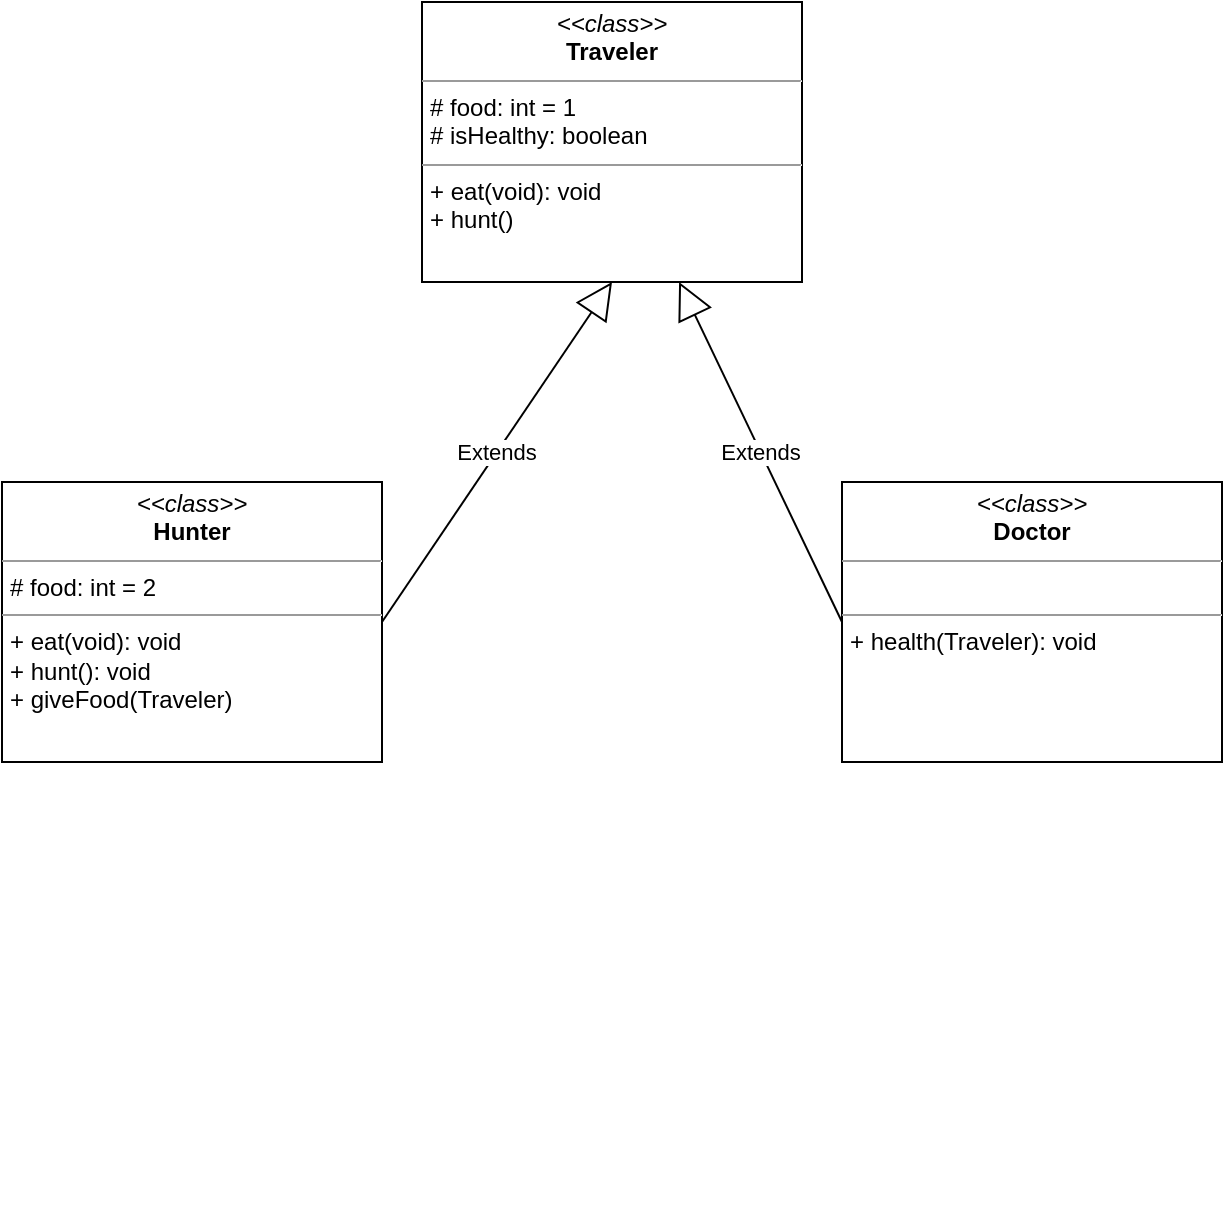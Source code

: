 <mxfile version="20.2.2" type="github">
  <diagram name="Page-1" id="c4acf3e9-155e-7222-9cf6-157b1a14988f">
    <mxGraphModel dx="1123" dy="1066" grid="1" gridSize="10" guides="1" tooltips="1" connect="1" arrows="1" fold="1" page="1" pageScale="1" pageWidth="850" pageHeight="1100" background="none" math="0" shadow="0">
      <root>
        <mxCell id="0" />
        <mxCell id="1" parent="0" />
        <mxCell id="vY6Z5KA7Xkrd2EMq619O-1" value="&lt;p style=&quot;margin:0px;margin-top:4px;text-align:center;&quot;&gt;&lt;i&gt;&amp;lt;&amp;lt;class&amp;gt;&amp;gt;&lt;/i&gt;&lt;br&gt;&lt;b&gt;Traveler&lt;/b&gt;&lt;/p&gt;&lt;hr size=&quot;1&quot;&gt;&lt;p style=&quot;margin:0px;margin-left:4px;&quot;&gt;# food: int = 1&lt;br&gt;# isHealthy: boolean&lt;/p&gt;&lt;hr size=&quot;1&quot;&gt;&lt;p style=&quot;margin:0px;margin-left:4px;&quot;&gt;+ eat(void): void&lt;br&gt;+ hunt()&lt;/p&gt;" style="verticalAlign=top;align=left;overflow=fill;fontSize=12;fontFamily=Helvetica;html=1;" parent="1" vertex="1">
          <mxGeometry x="350" y="120" width="190" height="140" as="geometry" />
        </mxCell>
        <mxCell id="vY6Z5KA7Xkrd2EMq619O-3" value="&lt;p style=&quot;margin:0px;margin-top:4px;text-align:center;&quot;&gt;&lt;i&gt;&amp;lt;&amp;lt;class&amp;gt;&amp;gt;&lt;/i&gt;&lt;br&gt;&lt;b&gt;Doctor&lt;/b&gt;&lt;/p&gt;&lt;hr size=&quot;1&quot;&gt;&lt;p style=&quot;margin:0px;margin-left:4px;&quot;&gt;&lt;br&gt;&lt;/p&gt;&lt;hr size=&quot;1&quot;&gt;&lt;p style=&quot;margin:0px;margin-left:4px;&quot;&gt;+ health(Traveler): void&lt;br&gt;&lt;/p&gt;" style="verticalAlign=top;align=left;overflow=fill;fontSize=12;fontFamily=Helvetica;html=1;" parent="1" vertex="1">
          <mxGeometry x="560" y="360" width="190" height="140" as="geometry" />
        </mxCell>
        <mxCell id="vY6Z5KA7Xkrd2EMq619O-4" value="&lt;p style=&quot;margin:0px;margin-top:4px;text-align:center;&quot;&gt;&lt;i&gt;&amp;lt;&amp;lt;class&amp;gt;&amp;gt;&lt;/i&gt;&lt;br&gt;&lt;b&gt;Hunter&lt;/b&gt;&lt;/p&gt;&lt;hr size=&quot;1&quot;&gt;&lt;p style=&quot;margin:0px;margin-left:4px;&quot;&gt;# food: int = 2&lt;br&gt;&lt;/p&gt;&lt;hr size=&quot;1&quot;&gt;&lt;p style=&quot;margin:0px;margin-left:4px;&quot;&gt;+ eat(void): void&lt;br&gt;+ hunt(): void&lt;/p&gt;&lt;p style=&quot;margin:0px;margin-left:4px;&quot;&gt;+ giveFood(Traveler)&lt;/p&gt;" style="verticalAlign=top;align=left;overflow=fill;fontSize=12;fontFamily=Helvetica;html=1;" parent="1" vertex="1">
          <mxGeometry x="140" y="360" width="190" height="140" as="geometry" />
        </mxCell>
        <mxCell id="vY6Z5KA7Xkrd2EMq619O-15" value="Extends" style="endArrow=block;endSize=16;endFill=0;html=1;rounded=0;exitX=1;exitY=0.5;exitDx=0;exitDy=0;entryX=0.5;entryY=1;entryDx=0;entryDy=0;" parent="1" source="vY6Z5KA7Xkrd2EMq619O-4" target="vY6Z5KA7Xkrd2EMq619O-1" edge="1">
          <mxGeometry width="160" relative="1" as="geometry">
            <mxPoint x="340" y="520" as="sourcePoint" />
            <mxPoint x="500" y="520" as="targetPoint" />
          </mxGeometry>
        </mxCell>
        <mxCell id="vY6Z5KA7Xkrd2EMq619O-16" value="Extends" style="endArrow=block;endSize=16;endFill=0;html=1;rounded=0;exitX=0;exitY=0.5;exitDx=0;exitDy=0;" parent="1" source="vY6Z5KA7Xkrd2EMq619O-3" target="vY6Z5KA7Xkrd2EMq619O-1" edge="1">
          <mxGeometry width="160" relative="1" as="geometry">
            <mxPoint x="340" y="520" as="sourcePoint" />
            <mxPoint x="500" y="520" as="targetPoint" />
          </mxGeometry>
        </mxCell>
        <UserObject label="" lucidchartObjectId="3J_C~.xnrt3a" id="5IoKnDNW5NK4aB6RkGBp-1">
          <mxCell style="html=1;overflow=block;blockSpacing=1;whiteSpace=wrap;shape=image;fontSize=13;spacing=0;strokeColor=none;strokeOpacity=100;strokeWidth=0;image=https://images.lucid.app/images/462a75c5-ce3d-442a-9572-1a2fd26a31dd/content;imageAspect=0;" parent="1" vertex="1">
            <mxGeometry x="302" y="570" width="286" height="162" as="geometry" />
          </mxCell>
        </UserObject>
      </root>
    </mxGraphModel>
  </diagram>
</mxfile>
